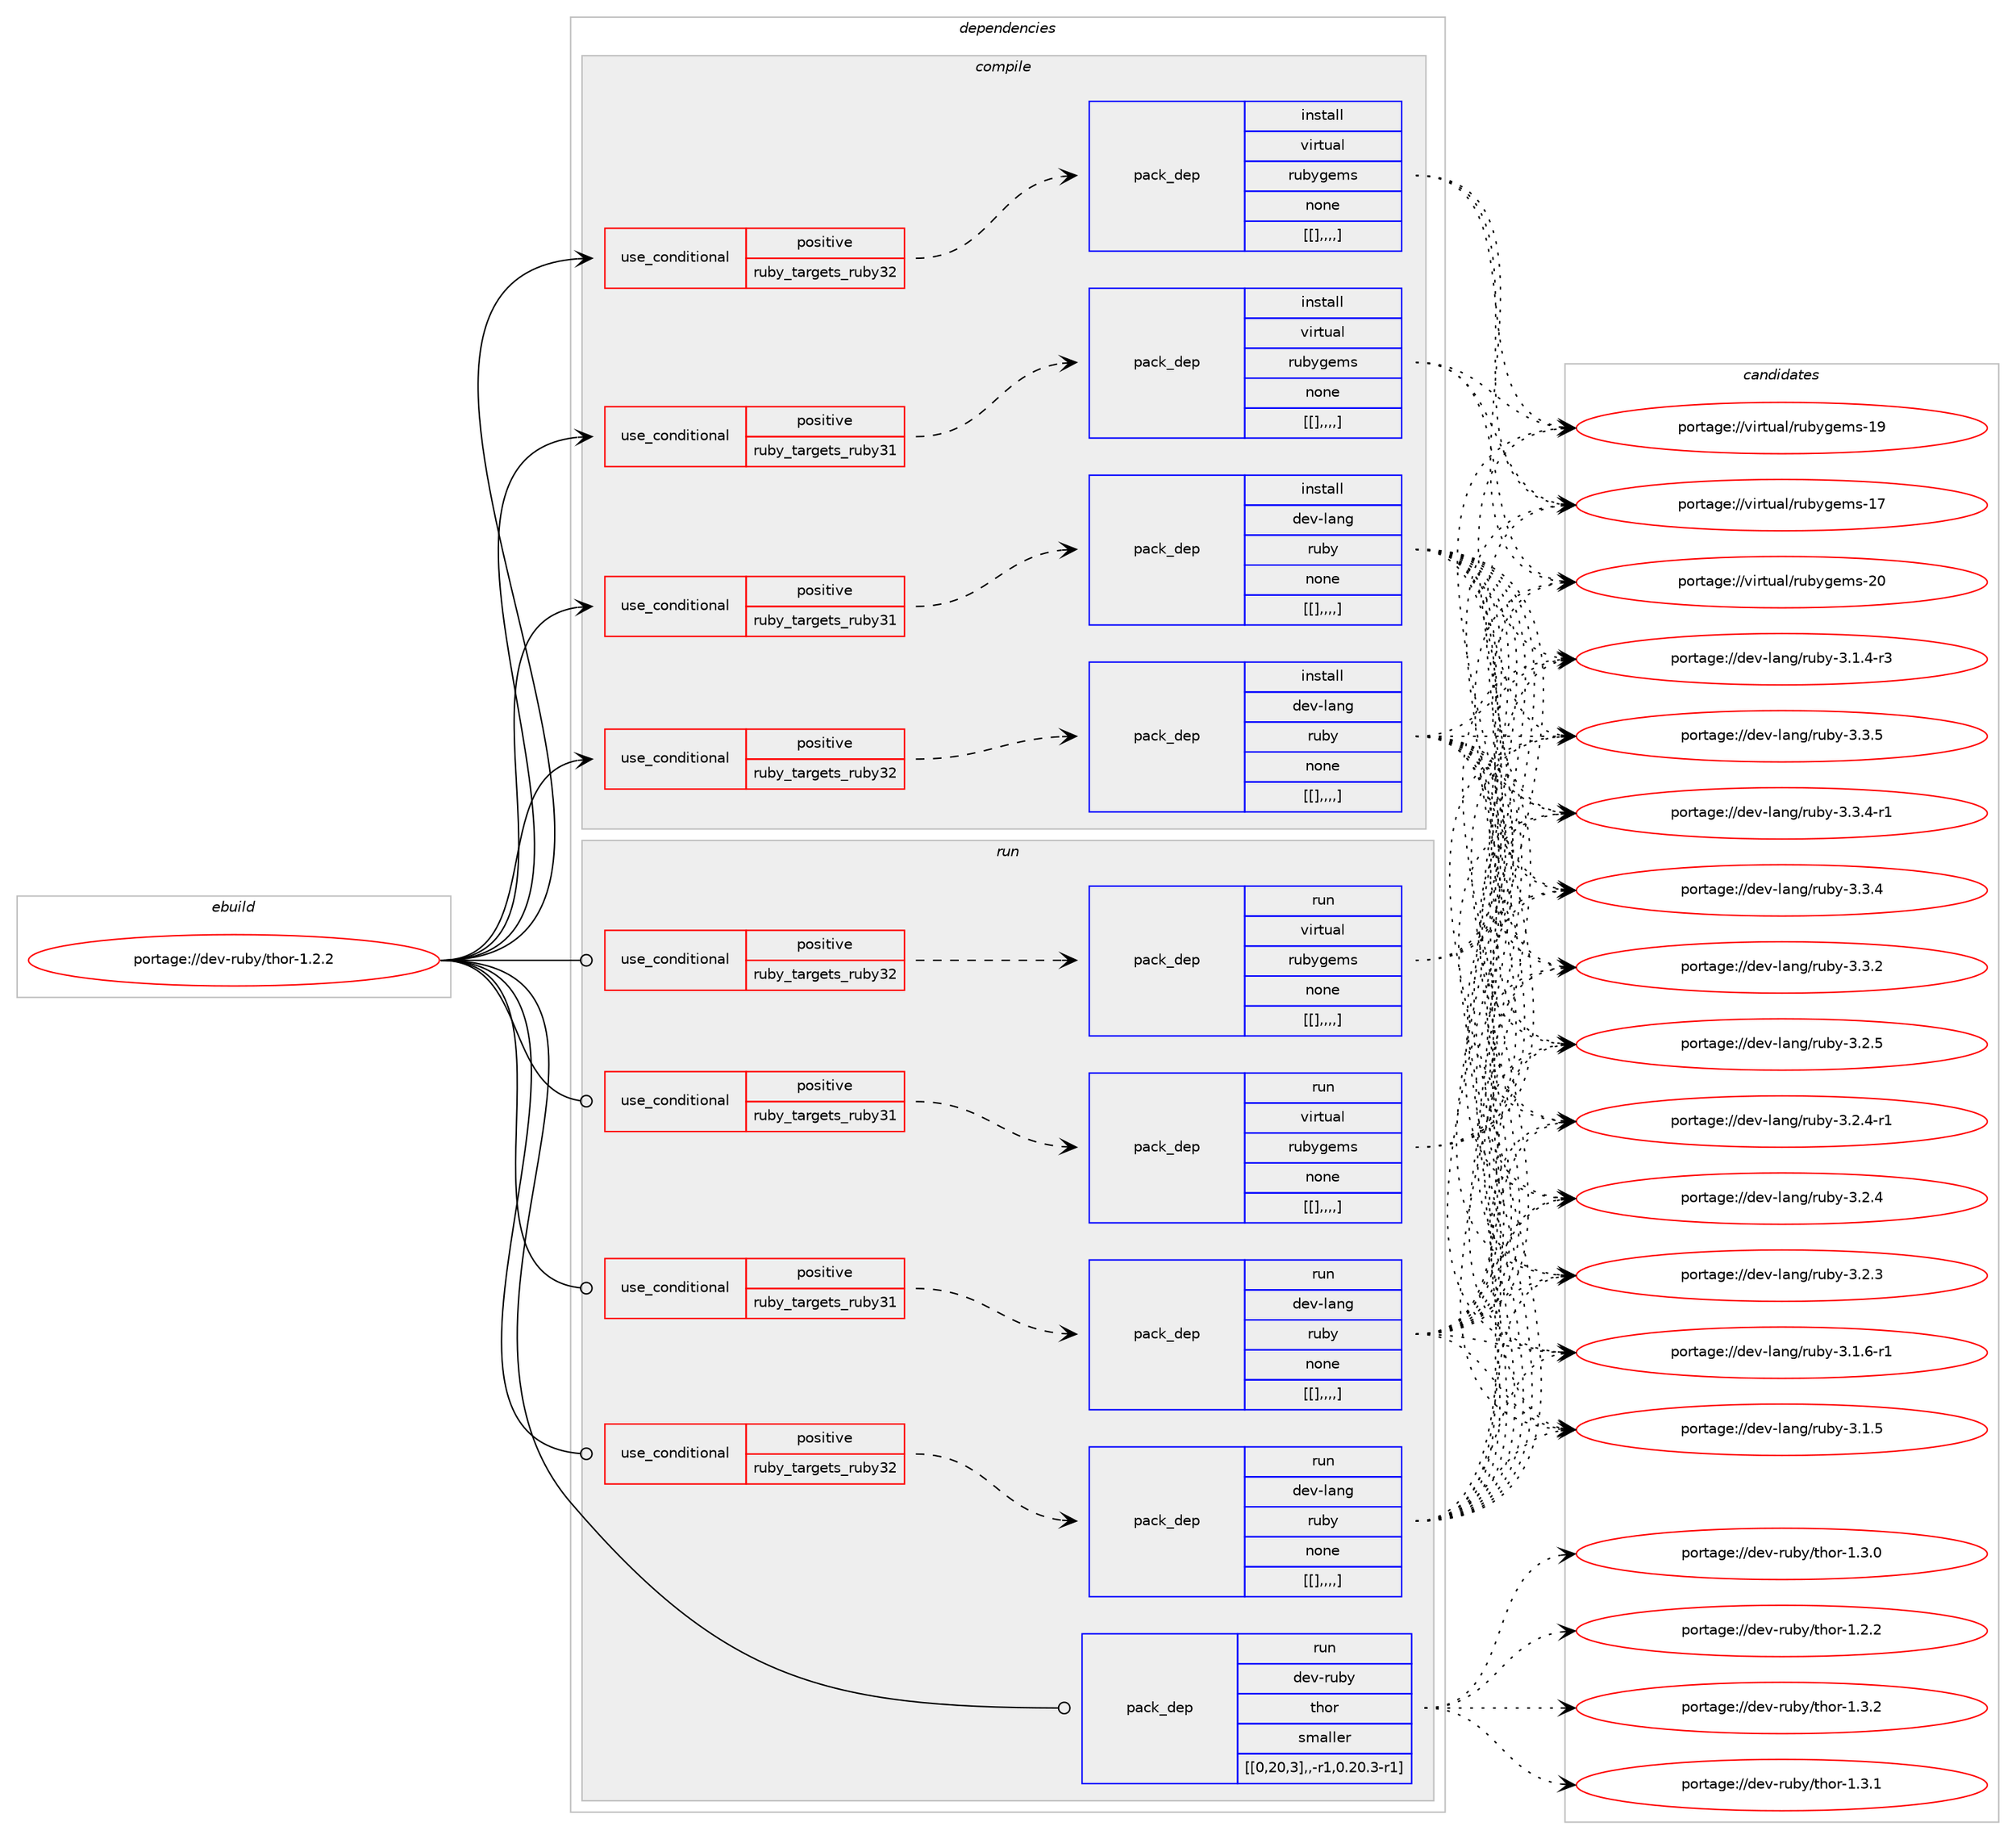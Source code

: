 digraph prolog {

# *************
# Graph options
# *************

newrank=true;
concentrate=true;
compound=true;
graph [rankdir=LR,fontname=Helvetica,fontsize=10,ranksep=1.5];#, ranksep=2.5, nodesep=0.2];
edge  [arrowhead=vee];
node  [fontname=Helvetica,fontsize=10];

# **********
# The ebuild
# **********

subgraph cluster_leftcol {
color=gray;
label=<<i>ebuild</i>>;
id [label="portage://dev-ruby/thor-1.2.2", color=red, width=4, href="../dev-ruby/thor-1.2.2.svg"];
}

# ****************
# The dependencies
# ****************

subgraph cluster_midcol {
color=gray;
label=<<i>dependencies</i>>;
subgraph cluster_compile {
fillcolor="#eeeeee";
style=filled;
label=<<i>compile</i>>;
subgraph cond59424 {
dependency209289 [label=<<TABLE BORDER="0" CELLBORDER="1" CELLSPACING="0" CELLPADDING="4"><TR><TD ROWSPAN="3" CELLPADDING="10">use_conditional</TD></TR><TR><TD>positive</TD></TR><TR><TD>ruby_targets_ruby31</TD></TR></TABLE>>, shape=none, color=red];
subgraph pack148482 {
dependency209290 [label=<<TABLE BORDER="0" CELLBORDER="1" CELLSPACING="0" CELLPADDING="4" WIDTH="220"><TR><TD ROWSPAN="6" CELLPADDING="30">pack_dep</TD></TR><TR><TD WIDTH="110">install</TD></TR><TR><TD>dev-lang</TD></TR><TR><TD>ruby</TD></TR><TR><TD>none</TD></TR><TR><TD>[[],,,,]</TD></TR></TABLE>>, shape=none, color=blue];
}
dependency209289:e -> dependency209290:w [weight=20,style="dashed",arrowhead="vee"];
}
id:e -> dependency209289:w [weight=20,style="solid",arrowhead="vee"];
subgraph cond59425 {
dependency209291 [label=<<TABLE BORDER="0" CELLBORDER="1" CELLSPACING="0" CELLPADDING="4"><TR><TD ROWSPAN="3" CELLPADDING="10">use_conditional</TD></TR><TR><TD>positive</TD></TR><TR><TD>ruby_targets_ruby31</TD></TR></TABLE>>, shape=none, color=red];
subgraph pack148483 {
dependency209292 [label=<<TABLE BORDER="0" CELLBORDER="1" CELLSPACING="0" CELLPADDING="4" WIDTH="220"><TR><TD ROWSPAN="6" CELLPADDING="30">pack_dep</TD></TR><TR><TD WIDTH="110">install</TD></TR><TR><TD>virtual</TD></TR><TR><TD>rubygems</TD></TR><TR><TD>none</TD></TR><TR><TD>[[],,,,]</TD></TR></TABLE>>, shape=none, color=blue];
}
dependency209291:e -> dependency209292:w [weight=20,style="dashed",arrowhead="vee"];
}
id:e -> dependency209291:w [weight=20,style="solid",arrowhead="vee"];
subgraph cond59426 {
dependency209293 [label=<<TABLE BORDER="0" CELLBORDER="1" CELLSPACING="0" CELLPADDING="4"><TR><TD ROWSPAN="3" CELLPADDING="10">use_conditional</TD></TR><TR><TD>positive</TD></TR><TR><TD>ruby_targets_ruby32</TD></TR></TABLE>>, shape=none, color=red];
subgraph pack148484 {
dependency209294 [label=<<TABLE BORDER="0" CELLBORDER="1" CELLSPACING="0" CELLPADDING="4" WIDTH="220"><TR><TD ROWSPAN="6" CELLPADDING="30">pack_dep</TD></TR><TR><TD WIDTH="110">install</TD></TR><TR><TD>dev-lang</TD></TR><TR><TD>ruby</TD></TR><TR><TD>none</TD></TR><TR><TD>[[],,,,]</TD></TR></TABLE>>, shape=none, color=blue];
}
dependency209293:e -> dependency209294:w [weight=20,style="dashed",arrowhead="vee"];
}
id:e -> dependency209293:w [weight=20,style="solid",arrowhead="vee"];
subgraph cond59427 {
dependency209295 [label=<<TABLE BORDER="0" CELLBORDER="1" CELLSPACING="0" CELLPADDING="4"><TR><TD ROWSPAN="3" CELLPADDING="10">use_conditional</TD></TR><TR><TD>positive</TD></TR><TR><TD>ruby_targets_ruby32</TD></TR></TABLE>>, shape=none, color=red];
subgraph pack148485 {
dependency209296 [label=<<TABLE BORDER="0" CELLBORDER="1" CELLSPACING="0" CELLPADDING="4" WIDTH="220"><TR><TD ROWSPAN="6" CELLPADDING="30">pack_dep</TD></TR><TR><TD WIDTH="110">install</TD></TR><TR><TD>virtual</TD></TR><TR><TD>rubygems</TD></TR><TR><TD>none</TD></TR><TR><TD>[[],,,,]</TD></TR></TABLE>>, shape=none, color=blue];
}
dependency209295:e -> dependency209296:w [weight=20,style="dashed",arrowhead="vee"];
}
id:e -> dependency209295:w [weight=20,style="solid",arrowhead="vee"];
}
subgraph cluster_compileandrun {
fillcolor="#eeeeee";
style=filled;
label=<<i>compile and run</i>>;
}
subgraph cluster_run {
fillcolor="#eeeeee";
style=filled;
label=<<i>run</i>>;
subgraph cond59428 {
dependency209297 [label=<<TABLE BORDER="0" CELLBORDER="1" CELLSPACING="0" CELLPADDING="4"><TR><TD ROWSPAN="3" CELLPADDING="10">use_conditional</TD></TR><TR><TD>positive</TD></TR><TR><TD>ruby_targets_ruby31</TD></TR></TABLE>>, shape=none, color=red];
subgraph pack148486 {
dependency209298 [label=<<TABLE BORDER="0" CELLBORDER="1" CELLSPACING="0" CELLPADDING="4" WIDTH="220"><TR><TD ROWSPAN="6" CELLPADDING="30">pack_dep</TD></TR><TR><TD WIDTH="110">run</TD></TR><TR><TD>dev-lang</TD></TR><TR><TD>ruby</TD></TR><TR><TD>none</TD></TR><TR><TD>[[],,,,]</TD></TR></TABLE>>, shape=none, color=blue];
}
dependency209297:e -> dependency209298:w [weight=20,style="dashed",arrowhead="vee"];
}
id:e -> dependency209297:w [weight=20,style="solid",arrowhead="odot"];
subgraph cond59429 {
dependency209299 [label=<<TABLE BORDER="0" CELLBORDER="1" CELLSPACING="0" CELLPADDING="4"><TR><TD ROWSPAN="3" CELLPADDING="10">use_conditional</TD></TR><TR><TD>positive</TD></TR><TR><TD>ruby_targets_ruby31</TD></TR></TABLE>>, shape=none, color=red];
subgraph pack148487 {
dependency209300 [label=<<TABLE BORDER="0" CELLBORDER="1" CELLSPACING="0" CELLPADDING="4" WIDTH="220"><TR><TD ROWSPAN="6" CELLPADDING="30">pack_dep</TD></TR><TR><TD WIDTH="110">run</TD></TR><TR><TD>virtual</TD></TR><TR><TD>rubygems</TD></TR><TR><TD>none</TD></TR><TR><TD>[[],,,,]</TD></TR></TABLE>>, shape=none, color=blue];
}
dependency209299:e -> dependency209300:w [weight=20,style="dashed",arrowhead="vee"];
}
id:e -> dependency209299:w [weight=20,style="solid",arrowhead="odot"];
subgraph cond59430 {
dependency209301 [label=<<TABLE BORDER="0" CELLBORDER="1" CELLSPACING="0" CELLPADDING="4"><TR><TD ROWSPAN="3" CELLPADDING="10">use_conditional</TD></TR><TR><TD>positive</TD></TR><TR><TD>ruby_targets_ruby32</TD></TR></TABLE>>, shape=none, color=red];
subgraph pack148488 {
dependency209302 [label=<<TABLE BORDER="0" CELLBORDER="1" CELLSPACING="0" CELLPADDING="4" WIDTH="220"><TR><TD ROWSPAN="6" CELLPADDING="30">pack_dep</TD></TR><TR><TD WIDTH="110">run</TD></TR><TR><TD>dev-lang</TD></TR><TR><TD>ruby</TD></TR><TR><TD>none</TD></TR><TR><TD>[[],,,,]</TD></TR></TABLE>>, shape=none, color=blue];
}
dependency209301:e -> dependency209302:w [weight=20,style="dashed",arrowhead="vee"];
}
id:e -> dependency209301:w [weight=20,style="solid",arrowhead="odot"];
subgraph cond59431 {
dependency209303 [label=<<TABLE BORDER="0" CELLBORDER="1" CELLSPACING="0" CELLPADDING="4"><TR><TD ROWSPAN="3" CELLPADDING="10">use_conditional</TD></TR><TR><TD>positive</TD></TR><TR><TD>ruby_targets_ruby32</TD></TR></TABLE>>, shape=none, color=red];
subgraph pack148489 {
dependency209304 [label=<<TABLE BORDER="0" CELLBORDER="1" CELLSPACING="0" CELLPADDING="4" WIDTH="220"><TR><TD ROWSPAN="6" CELLPADDING="30">pack_dep</TD></TR><TR><TD WIDTH="110">run</TD></TR><TR><TD>virtual</TD></TR><TR><TD>rubygems</TD></TR><TR><TD>none</TD></TR><TR><TD>[[],,,,]</TD></TR></TABLE>>, shape=none, color=blue];
}
dependency209303:e -> dependency209304:w [weight=20,style="dashed",arrowhead="vee"];
}
id:e -> dependency209303:w [weight=20,style="solid",arrowhead="odot"];
subgraph pack148490 {
dependency209305 [label=<<TABLE BORDER="0" CELLBORDER="1" CELLSPACING="0" CELLPADDING="4" WIDTH="220"><TR><TD ROWSPAN="6" CELLPADDING="30">pack_dep</TD></TR><TR><TD WIDTH="110">run</TD></TR><TR><TD>dev-ruby</TD></TR><TR><TD>thor</TD></TR><TR><TD>smaller</TD></TR><TR><TD>[[0,20,3],,-r1,0.20.3-r1]</TD></TR></TABLE>>, shape=none, color=blue];
}
id:e -> dependency209305:w [weight=20,style="solid",arrowhead="odot"];
}
}

# **************
# The candidates
# **************

subgraph cluster_choices {
rank=same;
color=gray;
label=<<i>candidates</i>>;

subgraph choice148482 {
color=black;
nodesep=1;
choice10010111845108971101034711411798121455146514653 [label="portage://dev-lang/ruby-3.3.5", color=red, width=4,href="../dev-lang/ruby-3.3.5.svg"];
choice100101118451089711010347114117981214551465146524511449 [label="portage://dev-lang/ruby-3.3.4-r1", color=red, width=4,href="../dev-lang/ruby-3.3.4-r1.svg"];
choice10010111845108971101034711411798121455146514652 [label="portage://dev-lang/ruby-3.3.4", color=red, width=4,href="../dev-lang/ruby-3.3.4.svg"];
choice10010111845108971101034711411798121455146514650 [label="portage://dev-lang/ruby-3.3.2", color=red, width=4,href="../dev-lang/ruby-3.3.2.svg"];
choice10010111845108971101034711411798121455146504653 [label="portage://dev-lang/ruby-3.2.5", color=red, width=4,href="../dev-lang/ruby-3.2.5.svg"];
choice100101118451089711010347114117981214551465046524511449 [label="portage://dev-lang/ruby-3.2.4-r1", color=red, width=4,href="../dev-lang/ruby-3.2.4-r1.svg"];
choice10010111845108971101034711411798121455146504652 [label="portage://dev-lang/ruby-3.2.4", color=red, width=4,href="../dev-lang/ruby-3.2.4.svg"];
choice10010111845108971101034711411798121455146504651 [label="portage://dev-lang/ruby-3.2.3", color=red, width=4,href="../dev-lang/ruby-3.2.3.svg"];
choice100101118451089711010347114117981214551464946544511449 [label="portage://dev-lang/ruby-3.1.6-r1", color=red, width=4,href="../dev-lang/ruby-3.1.6-r1.svg"];
choice10010111845108971101034711411798121455146494653 [label="portage://dev-lang/ruby-3.1.5", color=red, width=4,href="../dev-lang/ruby-3.1.5.svg"];
choice100101118451089711010347114117981214551464946524511451 [label="portage://dev-lang/ruby-3.1.4-r3", color=red, width=4,href="../dev-lang/ruby-3.1.4-r3.svg"];
dependency209290:e -> choice10010111845108971101034711411798121455146514653:w [style=dotted,weight="100"];
dependency209290:e -> choice100101118451089711010347114117981214551465146524511449:w [style=dotted,weight="100"];
dependency209290:e -> choice10010111845108971101034711411798121455146514652:w [style=dotted,weight="100"];
dependency209290:e -> choice10010111845108971101034711411798121455146514650:w [style=dotted,weight="100"];
dependency209290:e -> choice10010111845108971101034711411798121455146504653:w [style=dotted,weight="100"];
dependency209290:e -> choice100101118451089711010347114117981214551465046524511449:w [style=dotted,weight="100"];
dependency209290:e -> choice10010111845108971101034711411798121455146504652:w [style=dotted,weight="100"];
dependency209290:e -> choice10010111845108971101034711411798121455146504651:w [style=dotted,weight="100"];
dependency209290:e -> choice100101118451089711010347114117981214551464946544511449:w [style=dotted,weight="100"];
dependency209290:e -> choice10010111845108971101034711411798121455146494653:w [style=dotted,weight="100"];
dependency209290:e -> choice100101118451089711010347114117981214551464946524511451:w [style=dotted,weight="100"];
}
subgraph choice148483 {
color=black;
nodesep=1;
choice118105114116117971084711411798121103101109115455048 [label="portage://virtual/rubygems-20", color=red, width=4,href="../virtual/rubygems-20.svg"];
choice118105114116117971084711411798121103101109115454957 [label="portage://virtual/rubygems-19", color=red, width=4,href="../virtual/rubygems-19.svg"];
choice118105114116117971084711411798121103101109115454955 [label="portage://virtual/rubygems-17", color=red, width=4,href="../virtual/rubygems-17.svg"];
dependency209292:e -> choice118105114116117971084711411798121103101109115455048:w [style=dotted,weight="100"];
dependency209292:e -> choice118105114116117971084711411798121103101109115454957:w [style=dotted,weight="100"];
dependency209292:e -> choice118105114116117971084711411798121103101109115454955:w [style=dotted,weight="100"];
}
subgraph choice148484 {
color=black;
nodesep=1;
choice10010111845108971101034711411798121455146514653 [label="portage://dev-lang/ruby-3.3.5", color=red, width=4,href="../dev-lang/ruby-3.3.5.svg"];
choice100101118451089711010347114117981214551465146524511449 [label="portage://dev-lang/ruby-3.3.4-r1", color=red, width=4,href="../dev-lang/ruby-3.3.4-r1.svg"];
choice10010111845108971101034711411798121455146514652 [label="portage://dev-lang/ruby-3.3.4", color=red, width=4,href="../dev-lang/ruby-3.3.4.svg"];
choice10010111845108971101034711411798121455146514650 [label="portage://dev-lang/ruby-3.3.2", color=red, width=4,href="../dev-lang/ruby-3.3.2.svg"];
choice10010111845108971101034711411798121455146504653 [label="portage://dev-lang/ruby-3.2.5", color=red, width=4,href="../dev-lang/ruby-3.2.5.svg"];
choice100101118451089711010347114117981214551465046524511449 [label="portage://dev-lang/ruby-3.2.4-r1", color=red, width=4,href="../dev-lang/ruby-3.2.4-r1.svg"];
choice10010111845108971101034711411798121455146504652 [label="portage://dev-lang/ruby-3.2.4", color=red, width=4,href="../dev-lang/ruby-3.2.4.svg"];
choice10010111845108971101034711411798121455146504651 [label="portage://dev-lang/ruby-3.2.3", color=red, width=4,href="../dev-lang/ruby-3.2.3.svg"];
choice100101118451089711010347114117981214551464946544511449 [label="portage://dev-lang/ruby-3.1.6-r1", color=red, width=4,href="../dev-lang/ruby-3.1.6-r1.svg"];
choice10010111845108971101034711411798121455146494653 [label="portage://dev-lang/ruby-3.1.5", color=red, width=4,href="../dev-lang/ruby-3.1.5.svg"];
choice100101118451089711010347114117981214551464946524511451 [label="portage://dev-lang/ruby-3.1.4-r3", color=red, width=4,href="../dev-lang/ruby-3.1.4-r3.svg"];
dependency209294:e -> choice10010111845108971101034711411798121455146514653:w [style=dotted,weight="100"];
dependency209294:e -> choice100101118451089711010347114117981214551465146524511449:w [style=dotted,weight="100"];
dependency209294:e -> choice10010111845108971101034711411798121455146514652:w [style=dotted,weight="100"];
dependency209294:e -> choice10010111845108971101034711411798121455146514650:w [style=dotted,weight="100"];
dependency209294:e -> choice10010111845108971101034711411798121455146504653:w [style=dotted,weight="100"];
dependency209294:e -> choice100101118451089711010347114117981214551465046524511449:w [style=dotted,weight="100"];
dependency209294:e -> choice10010111845108971101034711411798121455146504652:w [style=dotted,weight="100"];
dependency209294:e -> choice10010111845108971101034711411798121455146504651:w [style=dotted,weight="100"];
dependency209294:e -> choice100101118451089711010347114117981214551464946544511449:w [style=dotted,weight="100"];
dependency209294:e -> choice10010111845108971101034711411798121455146494653:w [style=dotted,weight="100"];
dependency209294:e -> choice100101118451089711010347114117981214551464946524511451:w [style=dotted,weight="100"];
}
subgraph choice148485 {
color=black;
nodesep=1;
choice118105114116117971084711411798121103101109115455048 [label="portage://virtual/rubygems-20", color=red, width=4,href="../virtual/rubygems-20.svg"];
choice118105114116117971084711411798121103101109115454957 [label="portage://virtual/rubygems-19", color=red, width=4,href="../virtual/rubygems-19.svg"];
choice118105114116117971084711411798121103101109115454955 [label="portage://virtual/rubygems-17", color=red, width=4,href="../virtual/rubygems-17.svg"];
dependency209296:e -> choice118105114116117971084711411798121103101109115455048:w [style=dotted,weight="100"];
dependency209296:e -> choice118105114116117971084711411798121103101109115454957:w [style=dotted,weight="100"];
dependency209296:e -> choice118105114116117971084711411798121103101109115454955:w [style=dotted,weight="100"];
}
subgraph choice148486 {
color=black;
nodesep=1;
choice10010111845108971101034711411798121455146514653 [label="portage://dev-lang/ruby-3.3.5", color=red, width=4,href="../dev-lang/ruby-3.3.5.svg"];
choice100101118451089711010347114117981214551465146524511449 [label="portage://dev-lang/ruby-3.3.4-r1", color=red, width=4,href="../dev-lang/ruby-3.3.4-r1.svg"];
choice10010111845108971101034711411798121455146514652 [label="portage://dev-lang/ruby-3.3.4", color=red, width=4,href="../dev-lang/ruby-3.3.4.svg"];
choice10010111845108971101034711411798121455146514650 [label="portage://dev-lang/ruby-3.3.2", color=red, width=4,href="../dev-lang/ruby-3.3.2.svg"];
choice10010111845108971101034711411798121455146504653 [label="portage://dev-lang/ruby-3.2.5", color=red, width=4,href="../dev-lang/ruby-3.2.5.svg"];
choice100101118451089711010347114117981214551465046524511449 [label="portage://dev-lang/ruby-3.2.4-r1", color=red, width=4,href="../dev-lang/ruby-3.2.4-r1.svg"];
choice10010111845108971101034711411798121455146504652 [label="portage://dev-lang/ruby-3.2.4", color=red, width=4,href="../dev-lang/ruby-3.2.4.svg"];
choice10010111845108971101034711411798121455146504651 [label="portage://dev-lang/ruby-3.2.3", color=red, width=4,href="../dev-lang/ruby-3.2.3.svg"];
choice100101118451089711010347114117981214551464946544511449 [label="portage://dev-lang/ruby-3.1.6-r1", color=red, width=4,href="../dev-lang/ruby-3.1.6-r1.svg"];
choice10010111845108971101034711411798121455146494653 [label="portage://dev-lang/ruby-3.1.5", color=red, width=4,href="../dev-lang/ruby-3.1.5.svg"];
choice100101118451089711010347114117981214551464946524511451 [label="portage://dev-lang/ruby-3.1.4-r3", color=red, width=4,href="../dev-lang/ruby-3.1.4-r3.svg"];
dependency209298:e -> choice10010111845108971101034711411798121455146514653:w [style=dotted,weight="100"];
dependency209298:e -> choice100101118451089711010347114117981214551465146524511449:w [style=dotted,weight="100"];
dependency209298:e -> choice10010111845108971101034711411798121455146514652:w [style=dotted,weight="100"];
dependency209298:e -> choice10010111845108971101034711411798121455146514650:w [style=dotted,weight="100"];
dependency209298:e -> choice10010111845108971101034711411798121455146504653:w [style=dotted,weight="100"];
dependency209298:e -> choice100101118451089711010347114117981214551465046524511449:w [style=dotted,weight="100"];
dependency209298:e -> choice10010111845108971101034711411798121455146504652:w [style=dotted,weight="100"];
dependency209298:e -> choice10010111845108971101034711411798121455146504651:w [style=dotted,weight="100"];
dependency209298:e -> choice100101118451089711010347114117981214551464946544511449:w [style=dotted,weight="100"];
dependency209298:e -> choice10010111845108971101034711411798121455146494653:w [style=dotted,weight="100"];
dependency209298:e -> choice100101118451089711010347114117981214551464946524511451:w [style=dotted,weight="100"];
}
subgraph choice148487 {
color=black;
nodesep=1;
choice118105114116117971084711411798121103101109115455048 [label="portage://virtual/rubygems-20", color=red, width=4,href="../virtual/rubygems-20.svg"];
choice118105114116117971084711411798121103101109115454957 [label="portage://virtual/rubygems-19", color=red, width=4,href="../virtual/rubygems-19.svg"];
choice118105114116117971084711411798121103101109115454955 [label="portage://virtual/rubygems-17", color=red, width=4,href="../virtual/rubygems-17.svg"];
dependency209300:e -> choice118105114116117971084711411798121103101109115455048:w [style=dotted,weight="100"];
dependency209300:e -> choice118105114116117971084711411798121103101109115454957:w [style=dotted,weight="100"];
dependency209300:e -> choice118105114116117971084711411798121103101109115454955:w [style=dotted,weight="100"];
}
subgraph choice148488 {
color=black;
nodesep=1;
choice10010111845108971101034711411798121455146514653 [label="portage://dev-lang/ruby-3.3.5", color=red, width=4,href="../dev-lang/ruby-3.3.5.svg"];
choice100101118451089711010347114117981214551465146524511449 [label="portage://dev-lang/ruby-3.3.4-r1", color=red, width=4,href="../dev-lang/ruby-3.3.4-r1.svg"];
choice10010111845108971101034711411798121455146514652 [label="portage://dev-lang/ruby-3.3.4", color=red, width=4,href="../dev-lang/ruby-3.3.4.svg"];
choice10010111845108971101034711411798121455146514650 [label="portage://dev-lang/ruby-3.3.2", color=red, width=4,href="../dev-lang/ruby-3.3.2.svg"];
choice10010111845108971101034711411798121455146504653 [label="portage://dev-lang/ruby-3.2.5", color=red, width=4,href="../dev-lang/ruby-3.2.5.svg"];
choice100101118451089711010347114117981214551465046524511449 [label="portage://dev-lang/ruby-3.2.4-r1", color=red, width=4,href="../dev-lang/ruby-3.2.4-r1.svg"];
choice10010111845108971101034711411798121455146504652 [label="portage://dev-lang/ruby-3.2.4", color=red, width=4,href="../dev-lang/ruby-3.2.4.svg"];
choice10010111845108971101034711411798121455146504651 [label="portage://dev-lang/ruby-3.2.3", color=red, width=4,href="../dev-lang/ruby-3.2.3.svg"];
choice100101118451089711010347114117981214551464946544511449 [label="portage://dev-lang/ruby-3.1.6-r1", color=red, width=4,href="../dev-lang/ruby-3.1.6-r1.svg"];
choice10010111845108971101034711411798121455146494653 [label="portage://dev-lang/ruby-3.1.5", color=red, width=4,href="../dev-lang/ruby-3.1.5.svg"];
choice100101118451089711010347114117981214551464946524511451 [label="portage://dev-lang/ruby-3.1.4-r3", color=red, width=4,href="../dev-lang/ruby-3.1.4-r3.svg"];
dependency209302:e -> choice10010111845108971101034711411798121455146514653:w [style=dotted,weight="100"];
dependency209302:e -> choice100101118451089711010347114117981214551465146524511449:w [style=dotted,weight="100"];
dependency209302:e -> choice10010111845108971101034711411798121455146514652:w [style=dotted,weight="100"];
dependency209302:e -> choice10010111845108971101034711411798121455146514650:w [style=dotted,weight="100"];
dependency209302:e -> choice10010111845108971101034711411798121455146504653:w [style=dotted,weight="100"];
dependency209302:e -> choice100101118451089711010347114117981214551465046524511449:w [style=dotted,weight="100"];
dependency209302:e -> choice10010111845108971101034711411798121455146504652:w [style=dotted,weight="100"];
dependency209302:e -> choice10010111845108971101034711411798121455146504651:w [style=dotted,weight="100"];
dependency209302:e -> choice100101118451089711010347114117981214551464946544511449:w [style=dotted,weight="100"];
dependency209302:e -> choice10010111845108971101034711411798121455146494653:w [style=dotted,weight="100"];
dependency209302:e -> choice100101118451089711010347114117981214551464946524511451:w [style=dotted,weight="100"];
}
subgraph choice148489 {
color=black;
nodesep=1;
choice118105114116117971084711411798121103101109115455048 [label="portage://virtual/rubygems-20", color=red, width=4,href="../virtual/rubygems-20.svg"];
choice118105114116117971084711411798121103101109115454957 [label="portage://virtual/rubygems-19", color=red, width=4,href="../virtual/rubygems-19.svg"];
choice118105114116117971084711411798121103101109115454955 [label="portage://virtual/rubygems-17", color=red, width=4,href="../virtual/rubygems-17.svg"];
dependency209304:e -> choice118105114116117971084711411798121103101109115455048:w [style=dotted,weight="100"];
dependency209304:e -> choice118105114116117971084711411798121103101109115454957:w [style=dotted,weight="100"];
dependency209304:e -> choice118105114116117971084711411798121103101109115454955:w [style=dotted,weight="100"];
}
subgraph choice148490 {
color=black;
nodesep=1;
choice100101118451141179812147116104111114454946514650 [label="portage://dev-ruby/thor-1.3.2", color=red, width=4,href="../dev-ruby/thor-1.3.2.svg"];
choice100101118451141179812147116104111114454946514649 [label="portage://dev-ruby/thor-1.3.1", color=red, width=4,href="../dev-ruby/thor-1.3.1.svg"];
choice100101118451141179812147116104111114454946514648 [label="portage://dev-ruby/thor-1.3.0", color=red, width=4,href="../dev-ruby/thor-1.3.0.svg"];
choice100101118451141179812147116104111114454946504650 [label="portage://dev-ruby/thor-1.2.2", color=red, width=4,href="../dev-ruby/thor-1.2.2.svg"];
dependency209305:e -> choice100101118451141179812147116104111114454946514650:w [style=dotted,weight="100"];
dependency209305:e -> choice100101118451141179812147116104111114454946514649:w [style=dotted,weight="100"];
dependency209305:e -> choice100101118451141179812147116104111114454946514648:w [style=dotted,weight="100"];
dependency209305:e -> choice100101118451141179812147116104111114454946504650:w [style=dotted,weight="100"];
}
}

}
